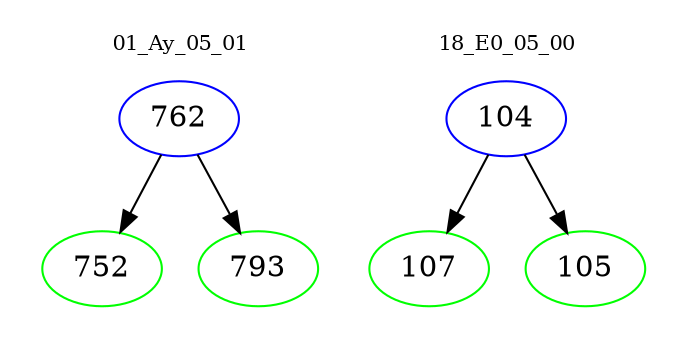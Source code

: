 digraph{
subgraph cluster_0 {
color = white
label = "01_Ay_05_01";
fontsize=10;
T0_762 [label="762", color="blue"]
T0_762 -> T0_752 [color="black"]
T0_752 [label="752", color="green"]
T0_762 -> T0_793 [color="black"]
T0_793 [label="793", color="green"]
}
subgraph cluster_1 {
color = white
label = "18_E0_05_00";
fontsize=10;
T1_104 [label="104", color="blue"]
T1_104 -> T1_107 [color="black"]
T1_107 [label="107", color="green"]
T1_104 -> T1_105 [color="black"]
T1_105 [label="105", color="green"]
}
}

